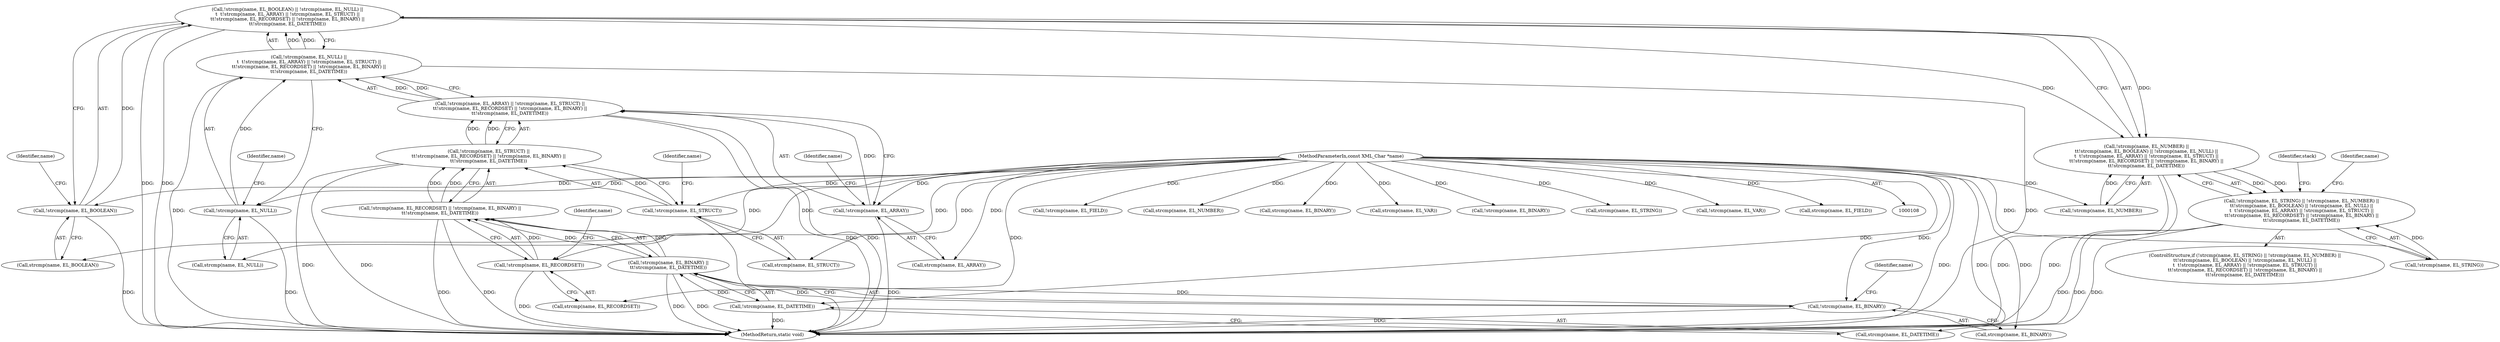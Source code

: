 digraph "0_php-src_6045de69c7dedcba3eadf7c4bba424b19c81d00d_0@API" {
"1000144" [label="(Call,!strcmp(name, EL_BOOLEAN) || !strcmp(name, EL_NULL) ||\n\t  \t!strcmp(name, EL_ARRAY) || !strcmp(name, EL_STRUCT) ||\n\t\t!strcmp(name, EL_RECORDSET) || !strcmp(name, EL_BINARY) ||\n\t\t!strcmp(name, EL_DATETIME))"];
"1000145" [label="(Call,!strcmp(name, EL_BOOLEAN))"];
"1000110" [label="(MethodParameterIn,const XML_Char *name)"];
"1000149" [label="(Call,!strcmp(name, EL_NULL) ||\n\t  \t!strcmp(name, EL_ARRAY) || !strcmp(name, EL_STRUCT) ||\n\t\t!strcmp(name, EL_RECORDSET) || !strcmp(name, EL_BINARY) ||\n\t\t!strcmp(name, EL_DATETIME))"];
"1000150" [label="(Call,!strcmp(name, EL_NULL))"];
"1000154" [label="(Call,!strcmp(name, EL_ARRAY) || !strcmp(name, EL_STRUCT) ||\n\t\t!strcmp(name, EL_RECORDSET) || !strcmp(name, EL_BINARY) ||\n\t\t!strcmp(name, EL_DATETIME))"];
"1000155" [label="(Call,!strcmp(name, EL_ARRAY))"];
"1000159" [label="(Call,!strcmp(name, EL_STRUCT) ||\n\t\t!strcmp(name, EL_RECORDSET) || !strcmp(name, EL_BINARY) ||\n\t\t!strcmp(name, EL_DATETIME))"];
"1000160" [label="(Call,!strcmp(name, EL_STRUCT))"];
"1000164" [label="(Call,!strcmp(name, EL_RECORDSET) || !strcmp(name, EL_BINARY) ||\n\t\t!strcmp(name, EL_DATETIME))"];
"1000165" [label="(Call,!strcmp(name, EL_RECORDSET))"];
"1000169" [label="(Call,!strcmp(name, EL_BINARY) ||\n\t\t!strcmp(name, EL_DATETIME))"];
"1000170" [label="(Call,!strcmp(name, EL_BINARY))"];
"1000174" [label="(Call,!strcmp(name, EL_DATETIME))"];
"1000139" [label="(Call,!strcmp(name, EL_NUMBER) ||\n\t\t!strcmp(name, EL_BOOLEAN) || !strcmp(name, EL_NULL) ||\n\t  \t!strcmp(name, EL_ARRAY) || !strcmp(name, EL_STRUCT) ||\n\t\t!strcmp(name, EL_RECORDSET) || !strcmp(name, EL_BINARY) ||\n\t\t!strcmp(name, EL_DATETIME))"];
"1000134" [label="(Call,!strcmp(name, EL_STRING) || !strcmp(name, EL_NUMBER) ||\n\t\t!strcmp(name, EL_BOOLEAN) || !strcmp(name, EL_NULL) ||\n\t  \t!strcmp(name, EL_ARRAY) || !strcmp(name, EL_STRUCT) ||\n\t\t!strcmp(name, EL_RECORDSET) || !strcmp(name, EL_BINARY) ||\n\t\t!strcmp(name, EL_DATETIME))"];
"1000169" [label="(Call,!strcmp(name, EL_BINARY) ||\n\t\t!strcmp(name, EL_DATETIME))"];
"1000174" [label="(Call,!strcmp(name, EL_DATETIME))"];
"1000172" [label="(Identifier,name)"];
"1000568" [label="(Identifier,name)"];
"1000175" [label="(Call,strcmp(name, EL_DATETIME))"];
"1000146" [label="(Call,strcmp(name, EL_BOOLEAN))"];
"1000150" [label="(Call,!strcmp(name, EL_NULL))"];
"1000585" [label="(Call,!strcmp(name, EL_FIELD))"];
"1000144" [label="(Call,!strcmp(name, EL_BOOLEAN) || !strcmp(name, EL_NULL) ||\n\t  \t!strcmp(name, EL_ARRAY) || !strcmp(name, EL_STRUCT) ||\n\t\t!strcmp(name, EL_RECORDSET) || !strcmp(name, EL_BINARY) ||\n\t\t!strcmp(name, EL_DATETIME))"];
"1000156" [label="(Call,strcmp(name, EL_ARRAY))"];
"1000141" [label="(Call,strcmp(name, EL_NUMBER))"];
"1000149" [label="(Call,!strcmp(name, EL_NULL) ||\n\t  \t!strcmp(name, EL_ARRAY) || !strcmp(name, EL_STRUCT) ||\n\t\t!strcmp(name, EL_RECORDSET) || !strcmp(name, EL_BINARY) ||\n\t\t!strcmp(name, EL_DATETIME))"];
"1000214" [label="(Call,strcmp(name, EL_BINARY))"];
"1000155" [label="(Call,!strcmp(name, EL_ARRAY))"];
"1000603" [label="(MethodReturn,static void)"];
"1000171" [label="(Call,strcmp(name, EL_BINARY))"];
"1000567" [label="(Call,strcmp(name, EL_VAR))"];
"1000162" [label="(Identifier,name)"];
"1000151" [label="(Call,strcmp(name, EL_NULL))"];
"1000110" [label="(MethodParameterIn,const XML_Char *name)"];
"1000165" [label="(Call,!strcmp(name, EL_RECORDSET))"];
"1000213" [label="(Call,!strcmp(name, EL_BINARY))"];
"1000140" [label="(Call,!strcmp(name, EL_NUMBER))"];
"1000134" [label="(Call,!strcmp(name, EL_STRING) || !strcmp(name, EL_NUMBER) ||\n\t\t!strcmp(name, EL_BOOLEAN) || !strcmp(name, EL_NULL) ||\n\t  \t!strcmp(name, EL_ARRAY) || !strcmp(name, EL_STRUCT) ||\n\t\t!strcmp(name, EL_RECORDSET) || !strcmp(name, EL_BINARY) ||\n\t\t!strcmp(name, EL_DATETIME))"];
"1000135" [label="(Call,!strcmp(name, EL_STRING))"];
"1000152" [label="(Identifier,name)"];
"1000133" [label="(ControlStructure,if (!strcmp(name, EL_STRING) || !strcmp(name, EL_NUMBER) ||\n\t\t!strcmp(name, EL_BOOLEAN) || !strcmp(name, EL_NULL) ||\n\t  \t!strcmp(name, EL_ARRAY) || !strcmp(name, EL_STRUCT) ||\n\t\t!strcmp(name, EL_RECORDSET) || !strcmp(name, EL_BINARY) ||\n\t\t!strcmp(name, EL_DATETIME)))"];
"1000159" [label="(Call,!strcmp(name, EL_STRUCT) ||\n\t\t!strcmp(name, EL_RECORDSET) || !strcmp(name, EL_BINARY) ||\n\t\t!strcmp(name, EL_DATETIME))"];
"1000161" [label="(Call,strcmp(name, EL_STRUCT))"];
"1000170" [label="(Call,!strcmp(name, EL_BINARY))"];
"1000166" [label="(Call,strcmp(name, EL_RECORDSET))"];
"1000136" [label="(Call,strcmp(name, EL_STRING))"];
"1000154" [label="(Call,!strcmp(name, EL_ARRAY) || !strcmp(name, EL_STRUCT) ||\n\t\t!strcmp(name, EL_RECORDSET) || !strcmp(name, EL_BINARY) ||\n\t\t!strcmp(name, EL_DATETIME))"];
"1000157" [label="(Identifier,name)"];
"1000164" [label="(Call,!strcmp(name, EL_RECORDSET) || !strcmp(name, EL_BINARY) ||\n\t\t!strcmp(name, EL_DATETIME))"];
"1000139" [label="(Call,!strcmp(name, EL_NUMBER) ||\n\t\t!strcmp(name, EL_BOOLEAN) || !strcmp(name, EL_NULL) ||\n\t  \t!strcmp(name, EL_ARRAY) || !strcmp(name, EL_STRUCT) ||\n\t\t!strcmp(name, EL_RECORDSET) || !strcmp(name, EL_BINARY) ||\n\t\t!strcmp(name, EL_DATETIME))"];
"1000566" [label="(Call,!strcmp(name, EL_VAR))"];
"1000176" [label="(Identifier,name)"];
"1000180" [label="(Identifier,stack)"];
"1000145" [label="(Call,!strcmp(name, EL_BOOLEAN))"];
"1000586" [label="(Call,strcmp(name, EL_FIELD))"];
"1000160" [label="(Call,!strcmp(name, EL_STRUCT))"];
"1000167" [label="(Identifier,name)"];
"1000144" -> "1000139"  [label="AST: "];
"1000144" -> "1000145"  [label="CFG: "];
"1000144" -> "1000149"  [label="CFG: "];
"1000145" -> "1000144"  [label="AST: "];
"1000149" -> "1000144"  [label="AST: "];
"1000139" -> "1000144"  [label="CFG: "];
"1000144" -> "1000603"  [label="DDG: "];
"1000144" -> "1000603"  [label="DDG: "];
"1000144" -> "1000139"  [label="DDG: "];
"1000144" -> "1000139"  [label="DDG: "];
"1000145" -> "1000144"  [label="DDG: "];
"1000149" -> "1000144"  [label="DDG: "];
"1000149" -> "1000144"  [label="DDG: "];
"1000145" -> "1000146"  [label="CFG: "];
"1000146" -> "1000145"  [label="AST: "];
"1000152" -> "1000145"  [label="CFG: "];
"1000145" -> "1000603"  [label="DDG: "];
"1000110" -> "1000145"  [label="DDG: "];
"1000110" -> "1000108"  [label="AST: "];
"1000110" -> "1000603"  [label="DDG: "];
"1000110" -> "1000135"  [label="DDG: "];
"1000110" -> "1000136"  [label="DDG: "];
"1000110" -> "1000140"  [label="DDG: "];
"1000110" -> "1000141"  [label="DDG: "];
"1000110" -> "1000146"  [label="DDG: "];
"1000110" -> "1000150"  [label="DDG: "];
"1000110" -> "1000151"  [label="DDG: "];
"1000110" -> "1000155"  [label="DDG: "];
"1000110" -> "1000156"  [label="DDG: "];
"1000110" -> "1000160"  [label="DDG: "];
"1000110" -> "1000161"  [label="DDG: "];
"1000110" -> "1000165"  [label="DDG: "];
"1000110" -> "1000166"  [label="DDG: "];
"1000110" -> "1000170"  [label="DDG: "];
"1000110" -> "1000171"  [label="DDG: "];
"1000110" -> "1000174"  [label="DDG: "];
"1000110" -> "1000175"  [label="DDG: "];
"1000110" -> "1000213"  [label="DDG: "];
"1000110" -> "1000214"  [label="DDG: "];
"1000110" -> "1000566"  [label="DDG: "];
"1000110" -> "1000567"  [label="DDG: "];
"1000110" -> "1000585"  [label="DDG: "];
"1000110" -> "1000586"  [label="DDG: "];
"1000149" -> "1000150"  [label="CFG: "];
"1000149" -> "1000154"  [label="CFG: "];
"1000150" -> "1000149"  [label="AST: "];
"1000154" -> "1000149"  [label="AST: "];
"1000149" -> "1000603"  [label="DDG: "];
"1000149" -> "1000603"  [label="DDG: "];
"1000150" -> "1000149"  [label="DDG: "];
"1000154" -> "1000149"  [label="DDG: "];
"1000154" -> "1000149"  [label="DDG: "];
"1000150" -> "1000151"  [label="CFG: "];
"1000151" -> "1000150"  [label="AST: "];
"1000157" -> "1000150"  [label="CFG: "];
"1000150" -> "1000603"  [label="DDG: "];
"1000154" -> "1000155"  [label="CFG: "];
"1000154" -> "1000159"  [label="CFG: "];
"1000155" -> "1000154"  [label="AST: "];
"1000159" -> "1000154"  [label="AST: "];
"1000154" -> "1000603"  [label="DDG: "];
"1000154" -> "1000603"  [label="DDG: "];
"1000155" -> "1000154"  [label="DDG: "];
"1000159" -> "1000154"  [label="DDG: "];
"1000159" -> "1000154"  [label="DDG: "];
"1000155" -> "1000156"  [label="CFG: "];
"1000156" -> "1000155"  [label="AST: "];
"1000162" -> "1000155"  [label="CFG: "];
"1000155" -> "1000603"  [label="DDG: "];
"1000159" -> "1000160"  [label="CFG: "];
"1000159" -> "1000164"  [label="CFG: "];
"1000160" -> "1000159"  [label="AST: "];
"1000164" -> "1000159"  [label="AST: "];
"1000159" -> "1000603"  [label="DDG: "];
"1000159" -> "1000603"  [label="DDG: "];
"1000160" -> "1000159"  [label="DDG: "];
"1000164" -> "1000159"  [label="DDG: "];
"1000164" -> "1000159"  [label="DDG: "];
"1000160" -> "1000161"  [label="CFG: "];
"1000161" -> "1000160"  [label="AST: "];
"1000167" -> "1000160"  [label="CFG: "];
"1000160" -> "1000603"  [label="DDG: "];
"1000164" -> "1000165"  [label="CFG: "];
"1000164" -> "1000169"  [label="CFG: "];
"1000165" -> "1000164"  [label="AST: "];
"1000169" -> "1000164"  [label="AST: "];
"1000164" -> "1000603"  [label="DDG: "];
"1000164" -> "1000603"  [label="DDG: "];
"1000165" -> "1000164"  [label="DDG: "];
"1000169" -> "1000164"  [label="DDG: "];
"1000169" -> "1000164"  [label="DDG: "];
"1000165" -> "1000166"  [label="CFG: "];
"1000166" -> "1000165"  [label="AST: "];
"1000172" -> "1000165"  [label="CFG: "];
"1000165" -> "1000603"  [label="DDG: "];
"1000169" -> "1000170"  [label="CFG: "];
"1000169" -> "1000174"  [label="CFG: "];
"1000170" -> "1000169"  [label="AST: "];
"1000174" -> "1000169"  [label="AST: "];
"1000169" -> "1000603"  [label="DDG: "];
"1000169" -> "1000603"  [label="DDG: "];
"1000170" -> "1000169"  [label="DDG: "];
"1000174" -> "1000169"  [label="DDG: "];
"1000170" -> "1000171"  [label="CFG: "];
"1000171" -> "1000170"  [label="AST: "];
"1000176" -> "1000170"  [label="CFG: "];
"1000170" -> "1000603"  [label="DDG: "];
"1000174" -> "1000175"  [label="CFG: "];
"1000175" -> "1000174"  [label="AST: "];
"1000174" -> "1000603"  [label="DDG: "];
"1000139" -> "1000134"  [label="AST: "];
"1000139" -> "1000140"  [label="CFG: "];
"1000140" -> "1000139"  [label="AST: "];
"1000134" -> "1000139"  [label="CFG: "];
"1000139" -> "1000603"  [label="DDG: "];
"1000139" -> "1000603"  [label="DDG: "];
"1000139" -> "1000134"  [label="DDG: "];
"1000139" -> "1000134"  [label="DDG: "];
"1000140" -> "1000139"  [label="DDG: "];
"1000134" -> "1000133"  [label="AST: "];
"1000134" -> "1000135"  [label="CFG: "];
"1000135" -> "1000134"  [label="AST: "];
"1000180" -> "1000134"  [label="CFG: "];
"1000568" -> "1000134"  [label="CFG: "];
"1000134" -> "1000603"  [label="DDG: "];
"1000134" -> "1000603"  [label="DDG: "];
"1000134" -> "1000603"  [label="DDG: "];
"1000135" -> "1000134"  [label="DDG: "];
}

